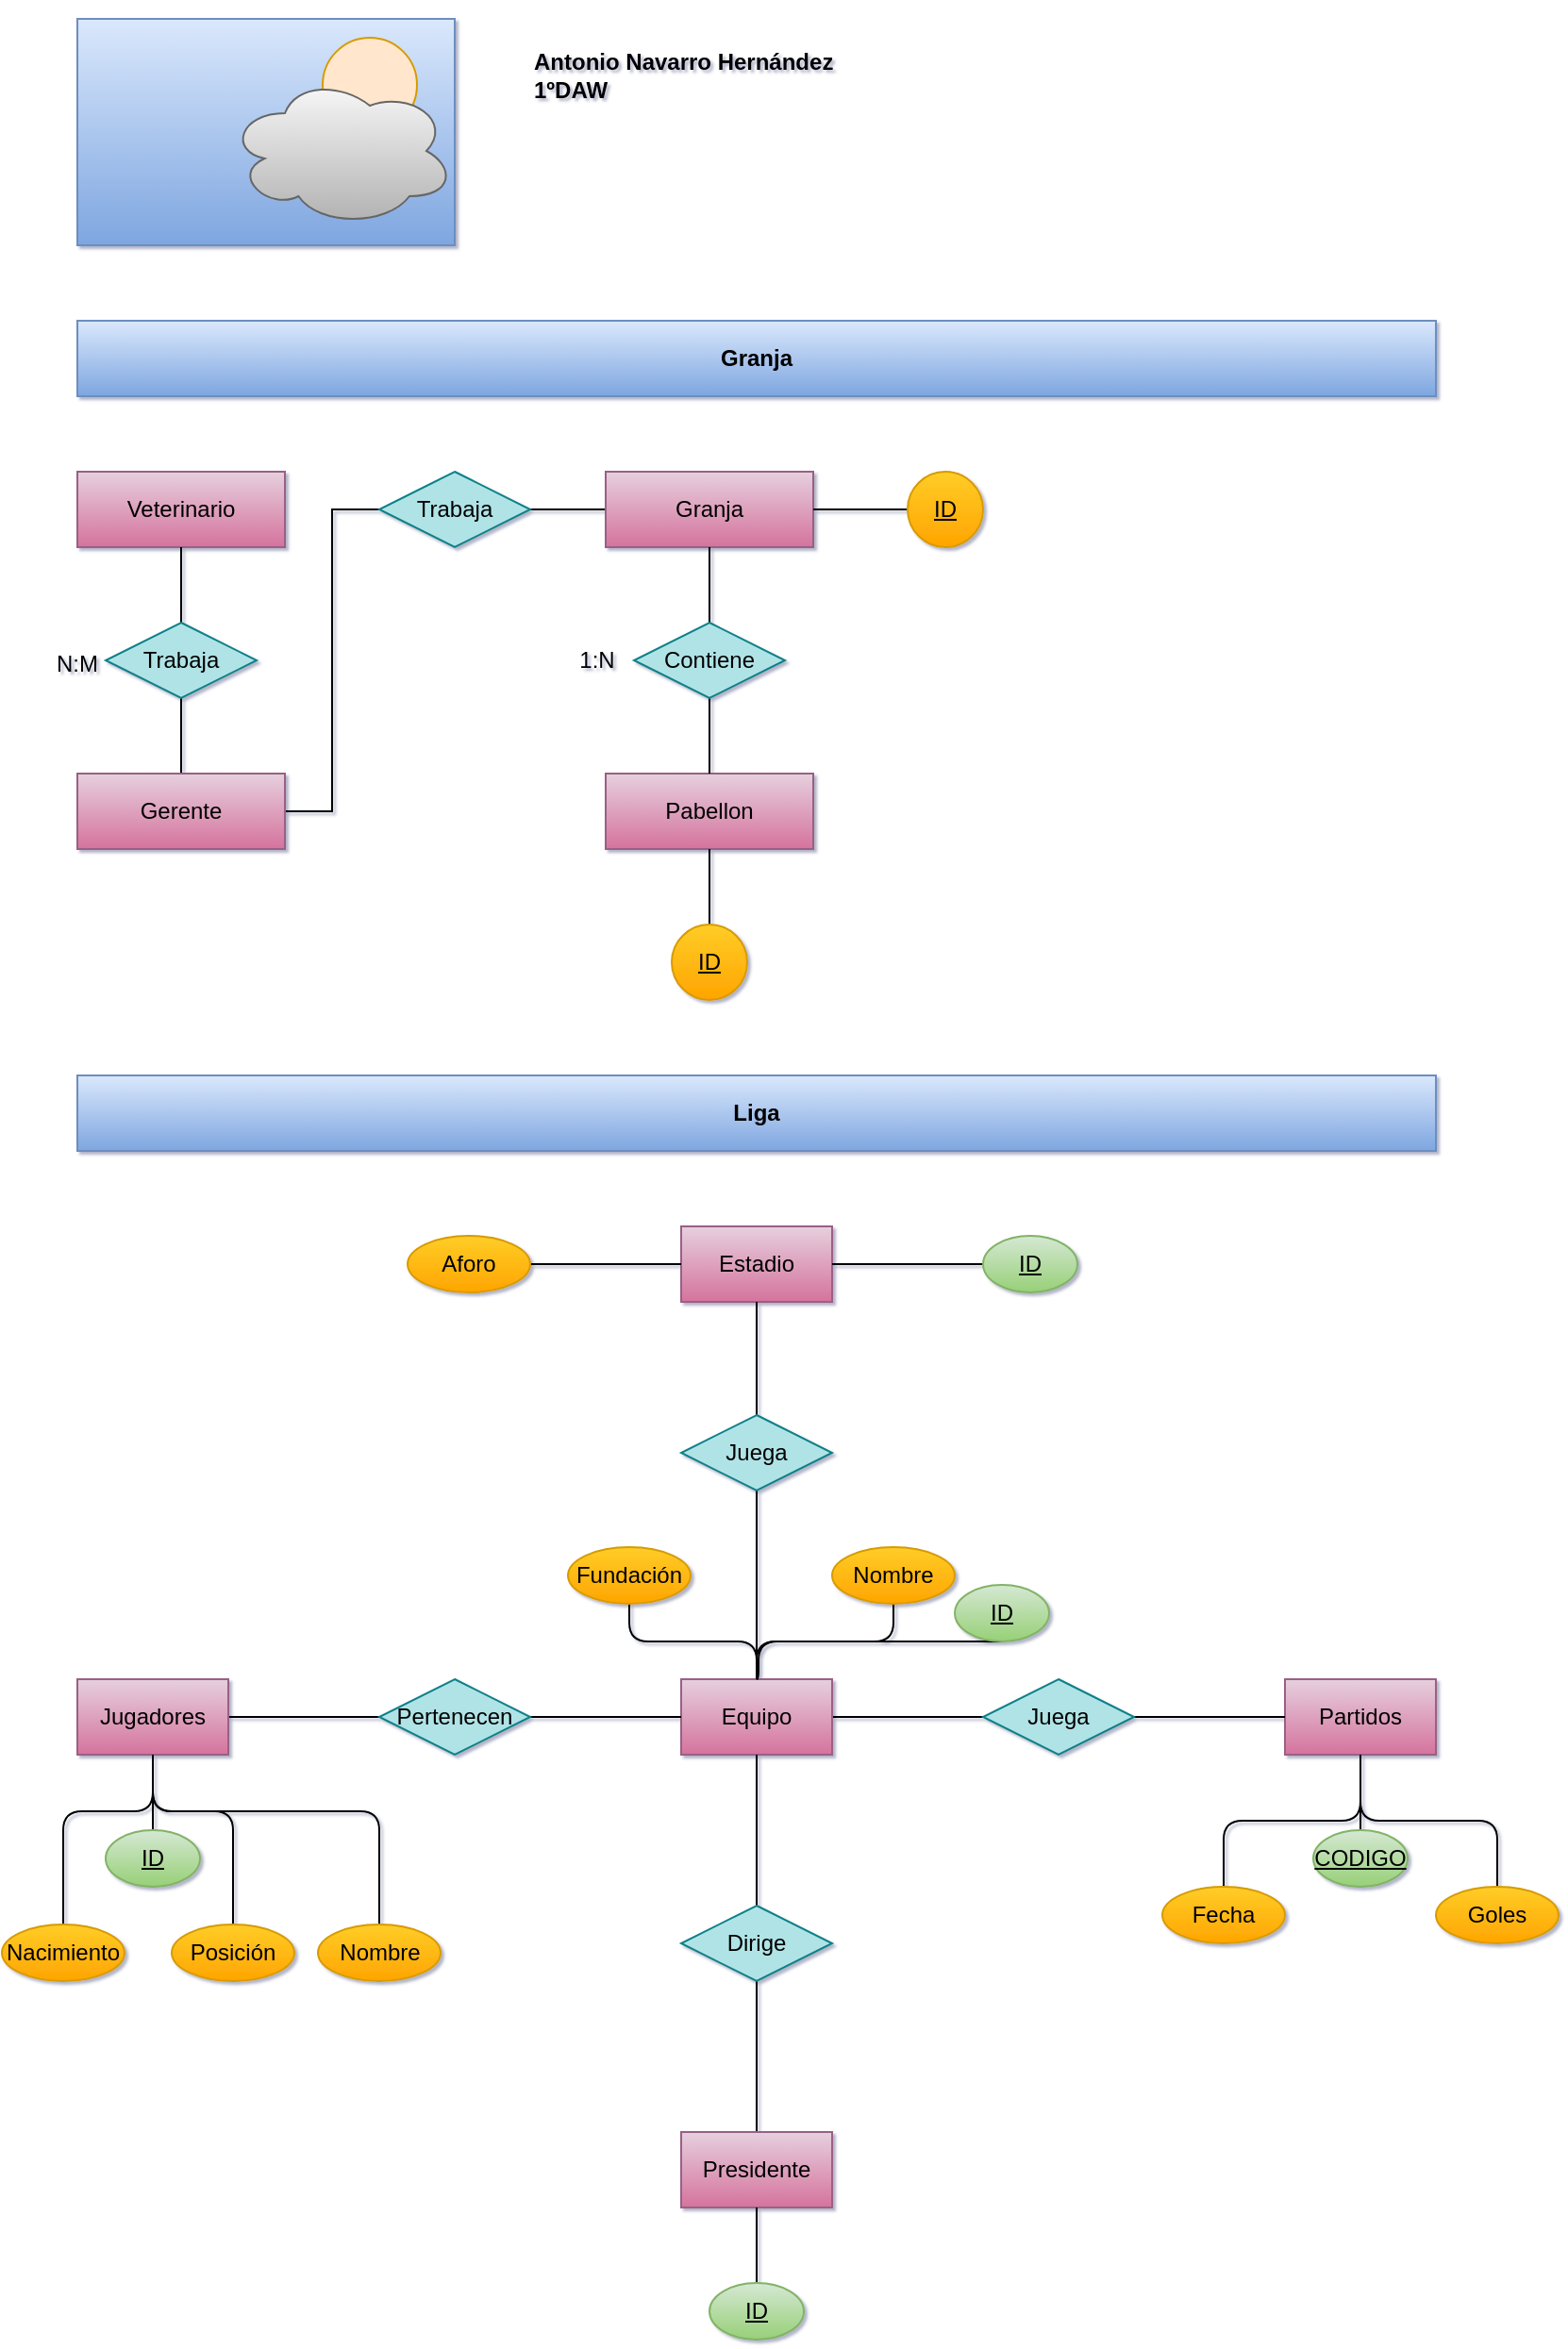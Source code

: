 <mxfile version="24.7.16">
  <diagram name="Página-1" id="0Pppa9BKXvAuz8G_iARb">
    <mxGraphModel dx="1434" dy="750" grid="1" gridSize="10" guides="1" tooltips="1" connect="1" arrows="1" fold="1" page="1" pageScale="1" pageWidth="827" pageHeight="1169" background="none" math="0" shadow="1">
      <root>
        <mxCell id="0" />
        <mxCell id="1" parent="0" />
        <mxCell id="WUPRvrQrmbS5LBofiHhi-1" value="" style="rounded=0;whiteSpace=wrap;html=1;fillColor=#dae8fc;gradientColor=#7ea6e0;strokeColor=#6c8ebf;" vertex="1" parent="1">
          <mxGeometry x="40" y="40" width="200" height="120" as="geometry" />
        </mxCell>
        <mxCell id="WUPRvrQrmbS5LBofiHhi-3" value="" style="ellipse;whiteSpace=wrap;html=1;fillColor=#ffe6cc;strokeColor=#d79b00;" vertex="1" parent="1">
          <mxGeometry x="170" y="50" width="50" height="50" as="geometry" />
        </mxCell>
        <mxCell id="WUPRvrQrmbS5LBofiHhi-2" value="" style="ellipse;shape=cloud;whiteSpace=wrap;html=1;fillColor=#f5f5f5;gradientColor=#b3b3b3;strokeColor=#666666;" vertex="1" parent="1">
          <mxGeometry x="120" y="70" width="120" height="80" as="geometry" />
        </mxCell>
        <mxCell id="WUPRvrQrmbS5LBofiHhi-6" value="&lt;div&gt;Veterinario&lt;/div&gt;" style="rounded=0;whiteSpace=wrap;html=1;fillColor=#e6d0de;gradientColor=#d5739d;strokeColor=#996185;" vertex="1" parent="1">
          <mxGeometry x="40" y="280" width="110" height="40" as="geometry" />
        </mxCell>
        <mxCell id="WUPRvrQrmbS5LBofiHhi-14" style="edgeStyle=orthogonalEdgeStyle;rounded=0;orthogonalLoop=1;jettySize=auto;html=1;exitX=0.5;exitY=0;exitDx=0;exitDy=0;entryX=0.5;entryY=1;entryDx=0;entryDy=0;endArrow=none;endFill=0;" edge="1" parent="1" source="WUPRvrQrmbS5LBofiHhi-7" target="WUPRvrQrmbS5LBofiHhi-8">
          <mxGeometry relative="1" as="geometry" />
        </mxCell>
        <mxCell id="WUPRvrQrmbS5LBofiHhi-17" style="edgeStyle=orthogonalEdgeStyle;rounded=0;orthogonalLoop=1;jettySize=auto;html=1;exitX=1;exitY=0.5;exitDx=0;exitDy=0;entryX=0;entryY=0.5;entryDx=0;entryDy=0;endArrow=none;endFill=0;" edge="1" parent="1" source="WUPRvrQrmbS5LBofiHhi-7" target="WUPRvrQrmbS5LBofiHhi-16">
          <mxGeometry relative="1" as="geometry" />
        </mxCell>
        <mxCell id="WUPRvrQrmbS5LBofiHhi-7" value="&lt;div&gt;Gerente&lt;/div&gt;" style="rounded=0;whiteSpace=wrap;html=1;fillColor=#e6d0de;gradientColor=#d5739d;strokeColor=#996185;" vertex="1" parent="1">
          <mxGeometry x="40" y="440" width="110" height="40" as="geometry" />
        </mxCell>
        <mxCell id="WUPRvrQrmbS5LBofiHhi-15" style="edgeStyle=orthogonalEdgeStyle;rounded=0;orthogonalLoop=1;jettySize=auto;html=1;exitX=0.5;exitY=0;exitDx=0;exitDy=0;endArrow=none;endFill=0;" edge="1" parent="1" source="WUPRvrQrmbS5LBofiHhi-8" target="WUPRvrQrmbS5LBofiHhi-6">
          <mxGeometry relative="1" as="geometry" />
        </mxCell>
        <mxCell id="WUPRvrQrmbS5LBofiHhi-8" value="&lt;div&gt;Trabaja&lt;/div&gt;" style="rhombus;whiteSpace=wrap;html=1;fillColor=#b0e3e6;strokeColor=#0e8088;" vertex="1" parent="1">
          <mxGeometry x="55" y="360" width="80" height="40" as="geometry" />
        </mxCell>
        <mxCell id="WUPRvrQrmbS5LBofiHhi-54" style="edgeStyle=orthogonalEdgeStyle;rounded=0;orthogonalLoop=1;jettySize=auto;html=1;exitX=1;exitY=0.5;exitDx=0;exitDy=0;entryX=0;entryY=0.5;entryDx=0;entryDy=0;endArrow=none;endFill=0;" edge="1" parent="1" source="WUPRvrQrmbS5LBofiHhi-16" target="WUPRvrQrmbS5LBofiHhi-45">
          <mxGeometry relative="1" as="geometry" />
        </mxCell>
        <mxCell id="WUPRvrQrmbS5LBofiHhi-16" value="&lt;div&gt;Trabaja&lt;/div&gt;" style="rhombus;whiteSpace=wrap;html=1;fillColor=#b0e3e6;strokeColor=#0e8088;" vertex="1" parent="1">
          <mxGeometry x="200" y="280" width="80" height="40" as="geometry" />
        </mxCell>
        <mxCell id="WUPRvrQrmbS5LBofiHhi-19" value="N:M" style="text;html=1;align=center;verticalAlign=middle;whiteSpace=wrap;rounded=0;" vertex="1" parent="1">
          <mxGeometry x="10" y="367" width="60" height="30" as="geometry" />
        </mxCell>
        <mxCell id="WUPRvrQrmbS5LBofiHhi-20" value="&lt;b&gt;Granja&lt;/b&gt;" style="text;html=1;align=center;verticalAlign=middle;whiteSpace=wrap;rounded=0;fillColor=#dae8fc;gradientColor=#7ea6e0;strokeColor=#6c8ebf;" vertex="1" parent="1">
          <mxGeometry x="40" y="200" width="720" height="40" as="geometry" />
        </mxCell>
        <mxCell id="WUPRvrQrmbS5LBofiHhi-21" value="&lt;b&gt;Liga&lt;/b&gt;" style="text;html=1;align=center;verticalAlign=middle;whiteSpace=wrap;rounded=0;fillColor=#dae8fc;gradientColor=#7ea6e0;strokeColor=#6c8ebf;" vertex="1" parent="1">
          <mxGeometry x="40" y="600" width="720" height="40" as="geometry" />
        </mxCell>
        <mxCell id="WUPRvrQrmbS5LBofiHhi-5" value="&lt;div&gt;Pabellon&lt;/div&gt;" style="rounded=0;whiteSpace=wrap;html=1;fillColor=#e6d0de;gradientColor=#d5739d;strokeColor=#996185;" vertex="1" parent="1">
          <mxGeometry x="320" y="440" width="110" height="40" as="geometry" />
        </mxCell>
        <mxCell id="WUPRvrQrmbS5LBofiHhi-28" style="edgeStyle=orthogonalEdgeStyle;rounded=0;orthogonalLoop=1;jettySize=auto;html=1;exitX=1;exitY=0.5;exitDx=0;exitDy=0;entryX=0;entryY=0.5;entryDx=0;entryDy=0;endArrow=none;endFill=0;" edge="1" parent="1" source="WUPRvrQrmbS5LBofiHhi-23" target="WUPRvrQrmbS5LBofiHhi-26">
          <mxGeometry relative="1" as="geometry" />
        </mxCell>
        <mxCell id="WUPRvrQrmbS5LBofiHhi-23" value="Jugadores" style="rounded=0;whiteSpace=wrap;html=1;fillColor=#e6d0de;gradientColor=#d5739d;strokeColor=#996185;" vertex="1" parent="1">
          <mxGeometry x="40" y="920" width="80" height="40" as="geometry" />
        </mxCell>
        <mxCell id="WUPRvrQrmbS5LBofiHhi-31" style="edgeStyle=orthogonalEdgeStyle;rounded=0;orthogonalLoop=1;jettySize=auto;html=1;exitX=1;exitY=0.5;exitDx=0;exitDy=0;entryX=0;entryY=0.5;entryDx=0;entryDy=0;endArrow=none;endFill=0;" edge="1" parent="1" source="WUPRvrQrmbS5LBofiHhi-24" target="WUPRvrQrmbS5LBofiHhi-27">
          <mxGeometry relative="1" as="geometry" />
        </mxCell>
        <mxCell id="WUPRvrQrmbS5LBofiHhi-91" style="edgeStyle=orthogonalEdgeStyle;rounded=0;orthogonalLoop=1;jettySize=auto;html=1;exitX=0.5;exitY=0;exitDx=0;exitDy=0;entryX=0.5;entryY=1;entryDx=0;entryDy=0;endArrow=none;endFill=0;" edge="1" parent="1" source="WUPRvrQrmbS5LBofiHhi-24" target="WUPRvrQrmbS5LBofiHhi-90">
          <mxGeometry relative="1" as="geometry" />
        </mxCell>
        <mxCell id="WUPRvrQrmbS5LBofiHhi-24" value="Equipo" style="rounded=0;whiteSpace=wrap;html=1;fillColor=#e6d0de;gradientColor=#d5739d;strokeColor=#996185;" vertex="1" parent="1">
          <mxGeometry x="360" y="920" width="80" height="40" as="geometry" />
        </mxCell>
        <mxCell id="WUPRvrQrmbS5LBofiHhi-25" value="&lt;div&gt;Partidos&lt;/div&gt;" style="rounded=0;whiteSpace=wrap;html=1;fillColor=#e6d0de;gradientColor=#d5739d;strokeColor=#996185;" vertex="1" parent="1">
          <mxGeometry x="680" y="920" width="80" height="40" as="geometry" />
        </mxCell>
        <mxCell id="WUPRvrQrmbS5LBofiHhi-29" style="edgeStyle=orthogonalEdgeStyle;rounded=0;orthogonalLoop=1;jettySize=auto;html=1;exitX=1;exitY=0.5;exitDx=0;exitDy=0;entryX=0;entryY=0.5;entryDx=0;entryDy=0;endArrow=none;endFill=0;" edge="1" parent="1" source="WUPRvrQrmbS5LBofiHhi-26" target="WUPRvrQrmbS5LBofiHhi-24">
          <mxGeometry relative="1" as="geometry" />
        </mxCell>
        <mxCell id="WUPRvrQrmbS5LBofiHhi-26" value="Pertenecen" style="rhombus;whiteSpace=wrap;html=1;fillColor=#b0e3e6;strokeColor=#0e8088;" vertex="1" parent="1">
          <mxGeometry x="200" y="920" width="80" height="40" as="geometry" />
        </mxCell>
        <mxCell id="WUPRvrQrmbS5LBofiHhi-32" style="edgeStyle=orthogonalEdgeStyle;rounded=0;orthogonalLoop=1;jettySize=auto;html=1;exitX=1;exitY=0.5;exitDx=0;exitDy=0;entryX=0;entryY=0.5;entryDx=0;entryDy=0;endArrow=none;endFill=0;" edge="1" parent="1" source="WUPRvrQrmbS5LBofiHhi-27" target="WUPRvrQrmbS5LBofiHhi-25">
          <mxGeometry relative="1" as="geometry" />
        </mxCell>
        <mxCell id="WUPRvrQrmbS5LBofiHhi-27" value="&lt;div&gt;Juega&lt;/div&gt;" style="rhombus;whiteSpace=wrap;html=1;fillColor=#b0e3e6;strokeColor=#0e8088;" vertex="1" parent="1">
          <mxGeometry x="520" y="920" width="80" height="40" as="geometry" />
        </mxCell>
        <mxCell id="WUPRvrQrmbS5LBofiHhi-35" style="edgeStyle=orthogonalEdgeStyle;rounded=0;orthogonalLoop=1;jettySize=auto;html=1;exitX=0.5;exitY=0;exitDx=0;exitDy=0;entryX=0.5;entryY=1;entryDx=0;entryDy=0;endArrow=none;endFill=0;" edge="1" parent="1" source="WUPRvrQrmbS5LBofiHhi-33" target="WUPRvrQrmbS5LBofiHhi-34">
          <mxGeometry relative="1" as="geometry" />
        </mxCell>
        <mxCell id="WUPRvrQrmbS5LBofiHhi-33" value="Presidente" style="rounded=0;whiteSpace=wrap;html=1;fillColor=#e6d0de;gradientColor=#d5739d;strokeColor=#996185;" vertex="1" parent="1">
          <mxGeometry x="360" y="1160" width="80" height="40" as="geometry" />
        </mxCell>
        <mxCell id="WUPRvrQrmbS5LBofiHhi-36" style="edgeStyle=orthogonalEdgeStyle;rounded=0;orthogonalLoop=1;jettySize=auto;html=1;exitX=0.5;exitY=0;exitDx=0;exitDy=0;entryX=0.5;entryY=1;entryDx=0;entryDy=0;endArrow=none;endFill=0;" edge="1" parent="1" source="WUPRvrQrmbS5LBofiHhi-34" target="WUPRvrQrmbS5LBofiHhi-24">
          <mxGeometry relative="1" as="geometry" />
        </mxCell>
        <mxCell id="WUPRvrQrmbS5LBofiHhi-34" value="&lt;div&gt;Dirige&lt;/div&gt;" style="rhombus;whiteSpace=wrap;html=1;fillColor=#b0e3e6;strokeColor=#0e8088;" vertex="1" parent="1">
          <mxGeometry x="360" y="1040" width="80" height="40" as="geometry" />
        </mxCell>
        <mxCell id="WUPRvrQrmbS5LBofiHhi-41" style="edgeStyle=orthogonalEdgeStyle;rounded=0;orthogonalLoop=1;jettySize=auto;html=1;exitX=0.5;exitY=0;exitDx=0;exitDy=0;entryX=0.5;entryY=1;entryDx=0;entryDy=0;endArrow=none;endFill=0;" edge="1" parent="1" source="WUPRvrQrmbS5LBofiHhi-37" target="WUPRvrQrmbS5LBofiHhi-23">
          <mxGeometry relative="1" as="geometry" />
        </mxCell>
        <mxCell id="WUPRvrQrmbS5LBofiHhi-37" value="&lt;u&gt;ID&lt;/u&gt;" style="ellipse;whiteSpace=wrap;html=1;fillColor=#d5e8d4;strokeColor=#82b366;gradientColor=#97d077;" vertex="1" parent="1">
          <mxGeometry x="55" y="1000" width="50" height="30" as="geometry" />
        </mxCell>
        <mxCell id="WUPRvrQrmbS5LBofiHhi-40" style="edgeStyle=orthogonalEdgeStyle;rounded=0;orthogonalLoop=1;jettySize=auto;html=1;entryX=0.5;entryY=1;entryDx=0;entryDy=0;endArrow=none;endFill=0;" edge="1" parent="1" source="WUPRvrQrmbS5LBofiHhi-38" target="WUPRvrQrmbS5LBofiHhi-33">
          <mxGeometry relative="1" as="geometry" />
        </mxCell>
        <mxCell id="WUPRvrQrmbS5LBofiHhi-38" value="&lt;u&gt;ID&lt;/u&gt;" style="ellipse;whiteSpace=wrap;html=1;fillColor=#d5e8d4;strokeColor=#82b366;gradientColor=#97d077;" vertex="1" parent="1">
          <mxGeometry x="375" y="1240" width="50" height="30" as="geometry" />
        </mxCell>
        <mxCell id="WUPRvrQrmbS5LBofiHhi-42" style="edgeStyle=orthogonalEdgeStyle;rounded=0;orthogonalLoop=1;jettySize=auto;html=1;exitX=0.5;exitY=0;exitDx=0;exitDy=0;entryX=0.5;entryY=1;entryDx=0;entryDy=0;strokeColor=default;endArrow=none;endFill=0;" edge="1" parent="1" source="WUPRvrQrmbS5LBofiHhi-39" target="WUPRvrQrmbS5LBofiHhi-25">
          <mxGeometry relative="1" as="geometry" />
        </mxCell>
        <mxCell id="WUPRvrQrmbS5LBofiHhi-39" value="&lt;u&gt;CODIGO&lt;/u&gt;" style="ellipse;whiteSpace=wrap;html=1;fillColor=#d5e8d4;strokeColor=#82b366;gradientColor=#97d077;" vertex="1" parent="1">
          <mxGeometry x="695" y="1000" width="50" height="30" as="geometry" />
        </mxCell>
        <mxCell id="WUPRvrQrmbS5LBofiHhi-44" style="edgeStyle=orthogonalEdgeStyle;rounded=0;orthogonalLoop=1;jettySize=auto;html=1;exitX=0.5;exitY=0;exitDx=0;exitDy=0;entryX=0.5;entryY=1;entryDx=0;entryDy=0;endArrow=none;endFill=0;" edge="1" parent="1" source="WUPRvrQrmbS5LBofiHhi-43" target="WUPRvrQrmbS5LBofiHhi-5">
          <mxGeometry relative="1" as="geometry" />
        </mxCell>
        <mxCell id="WUPRvrQrmbS5LBofiHhi-43" value="&lt;u&gt;ID&lt;/u&gt;" style="ellipse;whiteSpace=wrap;html=1;fillColor=#ffcd28;gradientColor=#ffa500;strokeColor=#d79b00;" vertex="1" parent="1">
          <mxGeometry x="355" y="520" width="40" height="40" as="geometry" />
        </mxCell>
        <mxCell id="WUPRvrQrmbS5LBofiHhi-45" value="&lt;div&gt;Granja&lt;/div&gt;" style="rounded=0;whiteSpace=wrap;html=1;fillColor=#e6d0de;gradientColor=#d5739d;strokeColor=#996185;" vertex="1" parent="1">
          <mxGeometry x="320" y="280" width="110" height="40" as="geometry" />
        </mxCell>
        <mxCell id="WUPRvrQrmbS5LBofiHhi-47" style="edgeStyle=orthogonalEdgeStyle;rounded=0;orthogonalLoop=1;jettySize=auto;html=1;exitX=0.5;exitY=0;exitDx=0;exitDy=0;entryX=0.5;entryY=1;entryDx=0;entryDy=0;endArrow=none;endFill=0;" edge="1" parent="1" source="WUPRvrQrmbS5LBofiHhi-46" target="WUPRvrQrmbS5LBofiHhi-45">
          <mxGeometry relative="1" as="geometry" />
        </mxCell>
        <mxCell id="WUPRvrQrmbS5LBofiHhi-48" style="edgeStyle=orthogonalEdgeStyle;rounded=0;orthogonalLoop=1;jettySize=auto;html=1;exitX=0.5;exitY=1;exitDx=0;exitDy=0;entryX=0.5;entryY=0;entryDx=0;entryDy=0;endArrow=none;endFill=0;" edge="1" parent="1" source="WUPRvrQrmbS5LBofiHhi-46" target="WUPRvrQrmbS5LBofiHhi-5">
          <mxGeometry relative="1" as="geometry" />
        </mxCell>
        <mxCell id="WUPRvrQrmbS5LBofiHhi-46" value="Contiene" style="rhombus;whiteSpace=wrap;html=1;fillColor=#b0e3e6;strokeColor=#0e8088;" vertex="1" parent="1">
          <mxGeometry x="335" y="360" width="80" height="40" as="geometry" />
        </mxCell>
        <mxCell id="WUPRvrQrmbS5LBofiHhi-51" style="edgeStyle=orthogonalEdgeStyle;rounded=0;orthogonalLoop=1;jettySize=auto;html=1;exitX=0;exitY=0.5;exitDx=0;exitDy=0;endArrow=none;endFill=0;" edge="1" parent="1" source="WUPRvrQrmbS5LBofiHhi-49" target="WUPRvrQrmbS5LBofiHhi-45">
          <mxGeometry relative="1" as="geometry" />
        </mxCell>
        <mxCell id="WUPRvrQrmbS5LBofiHhi-49" value="&lt;u&gt;ID&lt;/u&gt;" style="ellipse;whiteSpace=wrap;html=1;fillColor=#ffcd28;gradientColor=#ffa500;strokeColor=#d79b00;" vertex="1" parent="1">
          <mxGeometry x="480" y="280" width="40" height="40" as="geometry" />
        </mxCell>
        <mxCell id="WUPRvrQrmbS5LBofiHhi-53" value="1:N" style="text;html=1;align=center;verticalAlign=middle;resizable=0;points=[];autosize=1;strokeColor=none;fillColor=none;" vertex="1" parent="1">
          <mxGeometry x="295" y="365" width="40" height="30" as="geometry" />
        </mxCell>
        <mxCell id="WUPRvrQrmbS5LBofiHhi-55" value="&lt;div align=&quot;left&quot;&gt;&lt;b&gt;Antonio Navarro Hernández&lt;/b&gt;&lt;/div&gt;&lt;div align=&quot;left&quot;&gt;&lt;b&gt;1ºDAW&lt;br&gt;&lt;/b&gt;&lt;/div&gt;" style="text;html=1;align=left;verticalAlign=middle;whiteSpace=wrap;rounded=0;" vertex="1" parent="1">
          <mxGeometry x="280" y="30" width="180" height="80" as="geometry" />
        </mxCell>
        <mxCell id="WUPRvrQrmbS5LBofiHhi-57" style="edgeStyle=orthogonalEdgeStyle;rounded=1;orthogonalLoop=1;jettySize=auto;html=1;exitX=0.5;exitY=0;exitDx=0;exitDy=0;entryX=0.5;entryY=1;entryDx=0;entryDy=0;endArrow=none;endFill=0;curved=0;" edge="1" parent="1">
          <mxGeometry relative="1" as="geometry">
            <mxPoint x="32.5" y="1050" as="sourcePoint" />
            <mxPoint x="80" y="962" as="targetPoint" />
            <Array as="points">
              <mxPoint x="33" y="990" />
              <mxPoint x="80" y="990" />
            </Array>
          </mxGeometry>
        </mxCell>
        <mxCell id="WUPRvrQrmbS5LBofiHhi-56" value="Nacimiento" style="ellipse;whiteSpace=wrap;html=1;fillColor=#ffcd28;strokeColor=#d79b00;gradientColor=#ffa500;" vertex="1" parent="1">
          <mxGeometry y="1050" width="65" height="30" as="geometry" />
        </mxCell>
        <mxCell id="WUPRvrQrmbS5LBofiHhi-59" style="edgeStyle=orthogonalEdgeStyle;rounded=1;orthogonalLoop=1;jettySize=auto;html=1;exitX=0.5;exitY=0;exitDx=0;exitDy=0;entryX=0.5;entryY=1;entryDx=0;entryDy=0;endArrow=none;endFill=0;curved=0;" edge="1" parent="1" source="WUPRvrQrmbS5LBofiHhi-58" target="WUPRvrQrmbS5LBofiHhi-23">
          <mxGeometry relative="1" as="geometry">
            <Array as="points">
              <mxPoint x="123" y="990" />
              <mxPoint x="80" y="990" />
            </Array>
          </mxGeometry>
        </mxCell>
        <mxCell id="WUPRvrQrmbS5LBofiHhi-58" value="Posición" style="ellipse;whiteSpace=wrap;html=1;fillColor=#ffcd28;strokeColor=#d79b00;gradientColor=#ffa500;" vertex="1" parent="1">
          <mxGeometry x="90" y="1050" width="65" height="30" as="geometry" />
        </mxCell>
        <mxCell id="WUPRvrQrmbS5LBofiHhi-61" style="edgeStyle=orthogonalEdgeStyle;rounded=1;orthogonalLoop=1;jettySize=auto;html=1;exitX=0.5;exitY=0;exitDx=0;exitDy=0;entryX=0.5;entryY=1;entryDx=0;entryDy=0;endArrow=none;endFill=0;curved=0;" edge="1" parent="1" source="WUPRvrQrmbS5LBofiHhi-60" target="WUPRvrQrmbS5LBofiHhi-23">
          <mxGeometry relative="1" as="geometry">
            <Array as="points">
              <mxPoint x="200" y="1045" />
              <mxPoint x="200" y="990" />
              <mxPoint x="80" y="990" />
            </Array>
          </mxGeometry>
        </mxCell>
        <mxCell id="WUPRvrQrmbS5LBofiHhi-60" value="Nombre" style="ellipse;whiteSpace=wrap;html=1;fillColor=#ffcd28;strokeColor=#d79b00;gradientColor=#ffa500;" vertex="1" parent="1">
          <mxGeometry x="167.5" y="1050" width="65" height="30" as="geometry" />
        </mxCell>
        <mxCell id="WUPRvrQrmbS5LBofiHhi-93" style="edgeStyle=orthogonalEdgeStyle;rounded=1;orthogonalLoop=1;jettySize=auto;html=1;exitX=0.5;exitY=1;exitDx=0;exitDy=0;curved=0;endArrow=none;endFill=0;" edge="1" parent="1" source="WUPRvrQrmbS5LBofiHhi-62" target="WUPRvrQrmbS5LBofiHhi-24">
          <mxGeometry relative="1" as="geometry" />
        </mxCell>
        <mxCell id="WUPRvrQrmbS5LBofiHhi-62" value="Nombre" style="ellipse;whiteSpace=wrap;html=1;fillColor=#ffcd28;strokeColor=#d79b00;gradientColor=#ffa500;" vertex="1" parent="1">
          <mxGeometry x="440" y="850" width="65" height="30" as="geometry" />
        </mxCell>
        <mxCell id="WUPRvrQrmbS5LBofiHhi-65" value="Estadio" style="rounded=0;whiteSpace=wrap;html=1;fillColor=#e6d0de;gradientColor=#d5739d;strokeColor=#996185;" vertex="1" parent="1">
          <mxGeometry x="360" y="680" width="80" height="40" as="geometry" />
        </mxCell>
        <mxCell id="WUPRvrQrmbS5LBofiHhi-92" style="edgeStyle=orthogonalEdgeStyle;rounded=0;orthogonalLoop=1;jettySize=auto;html=1;exitX=0.5;exitY=0;exitDx=0;exitDy=0;endArrow=none;endFill=0;" edge="1" parent="1" source="WUPRvrQrmbS5LBofiHhi-90" target="WUPRvrQrmbS5LBofiHhi-65">
          <mxGeometry relative="1" as="geometry" />
        </mxCell>
        <mxCell id="WUPRvrQrmbS5LBofiHhi-90" value="Juega" style="rhombus;whiteSpace=wrap;html=1;fillColor=#b0e3e6;strokeColor=#0e8088;" vertex="1" parent="1">
          <mxGeometry x="360" y="780" width="80" height="40" as="geometry" />
        </mxCell>
        <mxCell id="WUPRvrQrmbS5LBofiHhi-96" style="edgeStyle=orthogonalEdgeStyle;rounded=1;orthogonalLoop=1;jettySize=auto;html=1;exitX=0.5;exitY=1;exitDx=0;exitDy=0;endArrow=none;endFill=0;curved=0;" edge="1" parent="1" source="WUPRvrQrmbS5LBofiHhi-95">
          <mxGeometry relative="1" as="geometry">
            <mxPoint x="400" y="920" as="targetPoint" />
            <Array as="points">
              <mxPoint x="401" y="900" />
            </Array>
          </mxGeometry>
        </mxCell>
        <mxCell id="WUPRvrQrmbS5LBofiHhi-95" value="&lt;u&gt;ID&lt;/u&gt;" style="ellipse;whiteSpace=wrap;html=1;fillColor=#d5e8d4;strokeColor=#82b366;gradientColor=#97d077;" vertex="1" parent="1">
          <mxGeometry x="505" y="870" width="50" height="30" as="geometry" />
        </mxCell>
        <mxCell id="WUPRvrQrmbS5LBofiHhi-98" style="edgeStyle=orthogonalEdgeStyle;rounded=0;orthogonalLoop=1;jettySize=auto;html=1;exitX=0;exitY=0.5;exitDx=0;exitDy=0;endArrow=none;endFill=0;" edge="1" parent="1" source="WUPRvrQrmbS5LBofiHhi-97" target="WUPRvrQrmbS5LBofiHhi-65">
          <mxGeometry relative="1" as="geometry" />
        </mxCell>
        <mxCell id="WUPRvrQrmbS5LBofiHhi-97" value="&lt;u&gt;ID&lt;/u&gt;" style="ellipse;whiteSpace=wrap;html=1;fillColor=#d5e8d4;strokeColor=#82b366;gradientColor=#97d077;" vertex="1" parent="1">
          <mxGeometry x="520" y="685" width="50" height="30" as="geometry" />
        </mxCell>
        <mxCell id="WUPRvrQrmbS5LBofiHhi-100" style="edgeStyle=orthogonalEdgeStyle;rounded=1;orthogonalLoop=1;jettySize=auto;html=1;exitX=0.5;exitY=1;exitDx=0;exitDy=0;entryX=0.5;entryY=0;entryDx=0;entryDy=0;endArrow=none;endFill=0;curved=0;" edge="1" parent="1" source="WUPRvrQrmbS5LBofiHhi-99" target="WUPRvrQrmbS5LBofiHhi-24">
          <mxGeometry relative="1" as="geometry" />
        </mxCell>
        <mxCell id="WUPRvrQrmbS5LBofiHhi-99" value="&lt;div&gt;Fundación&lt;/div&gt;" style="ellipse;whiteSpace=wrap;html=1;fillColor=#ffcd28;strokeColor=#d79b00;gradientColor=#ffa500;" vertex="1" parent="1">
          <mxGeometry x="300" y="850" width="65" height="30" as="geometry" />
        </mxCell>
        <mxCell id="WUPRvrQrmbS5LBofiHhi-102" style="edgeStyle=orthogonalEdgeStyle;rounded=0;orthogonalLoop=1;jettySize=auto;html=1;exitX=1;exitY=0.5;exitDx=0;exitDy=0;entryX=0;entryY=0.5;entryDx=0;entryDy=0;endArrow=none;endFill=0;" edge="1" parent="1" source="WUPRvrQrmbS5LBofiHhi-101" target="WUPRvrQrmbS5LBofiHhi-65">
          <mxGeometry relative="1" as="geometry" />
        </mxCell>
        <mxCell id="WUPRvrQrmbS5LBofiHhi-101" value="Aforo" style="ellipse;whiteSpace=wrap;html=1;fillColor=#ffcd28;strokeColor=#d79b00;gradientColor=#ffa500;" vertex="1" parent="1">
          <mxGeometry x="215" y="685" width="65" height="30" as="geometry" />
        </mxCell>
        <mxCell id="WUPRvrQrmbS5LBofiHhi-105" style="edgeStyle=orthogonalEdgeStyle;rounded=1;orthogonalLoop=1;jettySize=auto;html=1;exitX=0.5;exitY=0;exitDx=0;exitDy=0;entryX=0.5;entryY=1;entryDx=0;entryDy=0;endArrow=none;endFill=0;curved=0;" edge="1" parent="1" source="WUPRvrQrmbS5LBofiHhi-104" target="WUPRvrQrmbS5LBofiHhi-25">
          <mxGeometry relative="1" as="geometry" />
        </mxCell>
        <mxCell id="WUPRvrQrmbS5LBofiHhi-104" value="Fecha" style="ellipse;whiteSpace=wrap;html=1;fillColor=#ffcd28;strokeColor=#d79b00;gradientColor=#ffa500;" vertex="1" parent="1">
          <mxGeometry x="615" y="1030" width="65" height="30" as="geometry" />
        </mxCell>
        <mxCell id="WUPRvrQrmbS5LBofiHhi-107" style="edgeStyle=orthogonalEdgeStyle;rounded=1;orthogonalLoop=1;jettySize=auto;html=1;exitX=0.5;exitY=0;exitDx=0;exitDy=0;entryX=0.5;entryY=1;entryDx=0;entryDy=0;endArrow=none;endFill=0;curved=0;" edge="1" parent="1" source="WUPRvrQrmbS5LBofiHhi-106" target="WUPRvrQrmbS5LBofiHhi-25">
          <mxGeometry relative="1" as="geometry" />
        </mxCell>
        <mxCell id="WUPRvrQrmbS5LBofiHhi-106" value="&lt;div&gt;Goles&lt;/div&gt;" style="ellipse;whiteSpace=wrap;html=1;fillColor=#ffcd28;strokeColor=#d79b00;gradientColor=#ffa500;" vertex="1" parent="1">
          <mxGeometry x="760" y="1030" width="65" height="30" as="geometry" />
        </mxCell>
      </root>
    </mxGraphModel>
  </diagram>
</mxfile>
